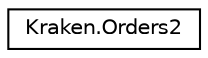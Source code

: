 digraph "Graphical Class Hierarchy"
{
 // LATEX_PDF_SIZE
  edge [fontname="Helvetica",fontsize="10",labelfontname="Helvetica",labelfontsize="10"];
  node [fontname="Helvetica",fontsize="10",shape=record];
  rankdir="LR";
  Node0 [label="Kraken.Orders2",height=0.2,width=0.4,color="black", fillcolor="white", style="filled",URL="$class_kraken_1_1_orders2.html",tooltip=" "];
}

